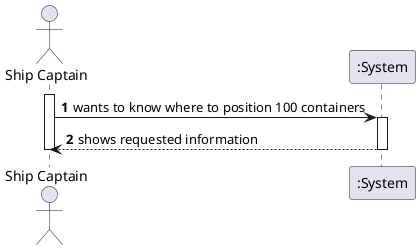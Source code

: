 @startuml
'https://plantuml.com/sequence-diagram

autonumber


actor "Ship Captain" as TM
participant ":System" as S
activate TM

TM -> S:  wants to know where to position 100 containers

activate S

S --> TM: shows requested information
deactivate S
deactivate TM
@enduml